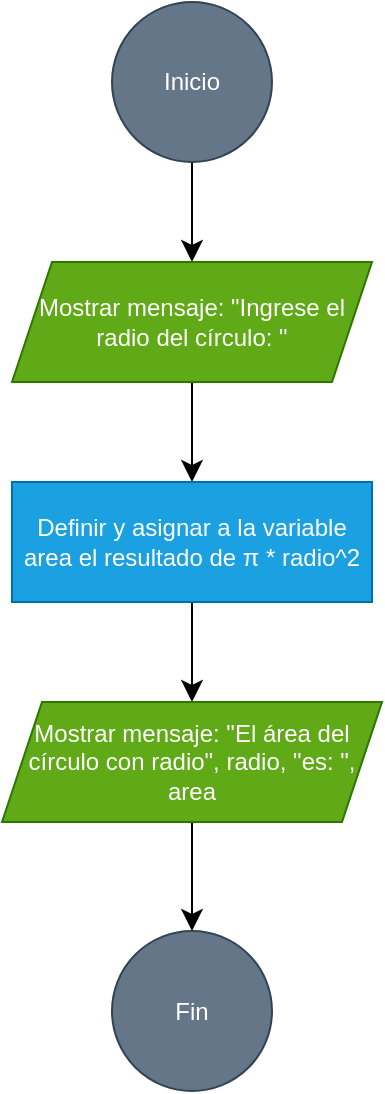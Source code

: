 <mxfile version="28.2.7">
  <diagram name="Página-1" id="jVVc1SC3lXNbXjWoV-JZ">
    <mxGraphModel dx="562" dy="701" grid="1" gridSize="10" guides="1" tooltips="1" connect="1" arrows="1" fold="1" page="1" pageScale="1" pageWidth="827" pageHeight="1169" math="0" shadow="0">
      <root>
        <mxCell id="0" />
        <mxCell id="1" parent="0" />
        <mxCell id="v9mQBCxhhB4j2sWxmRQS-3" value="" style="edgeStyle=none;curved=1;rounded=0;orthogonalLoop=1;jettySize=auto;html=1;fontSize=12;startSize=8;endSize=8;" edge="1" parent="1" source="v9mQBCxhhB4j2sWxmRQS-1" target="v9mQBCxhhB4j2sWxmRQS-2">
          <mxGeometry relative="1" as="geometry" />
        </mxCell>
        <mxCell id="v9mQBCxhhB4j2sWxmRQS-1" value="Inicio" style="ellipse;whiteSpace=wrap;html=1;aspect=fixed;fillColor=#647687;fontColor=#ffffff;strokeColor=#314354;" vertex="1" parent="1">
          <mxGeometry x="360" y="80" width="80" height="80" as="geometry" />
        </mxCell>
        <mxCell id="v9mQBCxhhB4j2sWxmRQS-5" value="" style="edgeStyle=none;curved=1;rounded=0;orthogonalLoop=1;jettySize=auto;html=1;fontSize=12;startSize=8;endSize=8;" edge="1" parent="1" source="v9mQBCxhhB4j2sWxmRQS-2">
          <mxGeometry relative="1" as="geometry">
            <mxPoint x="400" y="320" as="targetPoint" />
          </mxGeometry>
        </mxCell>
        <mxCell id="v9mQBCxhhB4j2sWxmRQS-2" value="Mostrar mensaje: &quot;Ingrese el radio del círculo: &quot;" style="shape=parallelogram;perimeter=parallelogramPerimeter;whiteSpace=wrap;html=1;fixedSize=1;fillColor=#60a917;fontColor=#ffffff;strokeColor=#2D7600;" vertex="1" parent="1">
          <mxGeometry x="310" y="210" width="180" height="60" as="geometry" />
        </mxCell>
        <mxCell id="v9mQBCxhhB4j2sWxmRQS-8" value="" style="edgeStyle=none;curved=1;rounded=0;orthogonalLoop=1;jettySize=auto;html=1;fontSize=12;startSize=8;endSize=8;" edge="1" parent="1" source="v9mQBCxhhB4j2sWxmRQS-6" target="v9mQBCxhhB4j2sWxmRQS-7">
          <mxGeometry relative="1" as="geometry" />
        </mxCell>
        <mxCell id="v9mQBCxhhB4j2sWxmRQS-6" value="Definir y asignar a la variable area el resultado de π * radio^2" style="rounded=0;whiteSpace=wrap;html=1;fillColor=#1ba1e2;fontColor=#ffffff;strokeColor=#006EAF;" vertex="1" parent="1">
          <mxGeometry x="310" y="320" width="180" height="60" as="geometry" />
        </mxCell>
        <mxCell id="v9mQBCxhhB4j2sWxmRQS-10" value="" style="edgeStyle=none;curved=1;rounded=0;orthogonalLoop=1;jettySize=auto;html=1;fontSize=12;startSize=8;endSize=8;" edge="1" parent="1" source="v9mQBCxhhB4j2sWxmRQS-7" target="v9mQBCxhhB4j2sWxmRQS-9">
          <mxGeometry relative="1" as="geometry" />
        </mxCell>
        <mxCell id="v9mQBCxhhB4j2sWxmRQS-7" value="Mostrar mensaje: &quot;El área del círculo con radio&quot;, radio, &quot;es: &quot;, area" style="shape=parallelogram;perimeter=parallelogramPerimeter;whiteSpace=wrap;html=1;fixedSize=1;rounded=0;fillColor=#60a917;fontColor=#ffffff;strokeColor=#2D7600;" vertex="1" parent="1">
          <mxGeometry x="305" y="430" width="190" height="60" as="geometry" />
        </mxCell>
        <mxCell id="v9mQBCxhhB4j2sWxmRQS-9" value="Fin" style="ellipse;whiteSpace=wrap;html=1;rounded=0;fillColor=#647687;fontColor=#ffffff;strokeColor=#314354;" vertex="1" parent="1">
          <mxGeometry x="360" y="544.5" width="80" height="80" as="geometry" />
        </mxCell>
      </root>
    </mxGraphModel>
  </diagram>
</mxfile>
